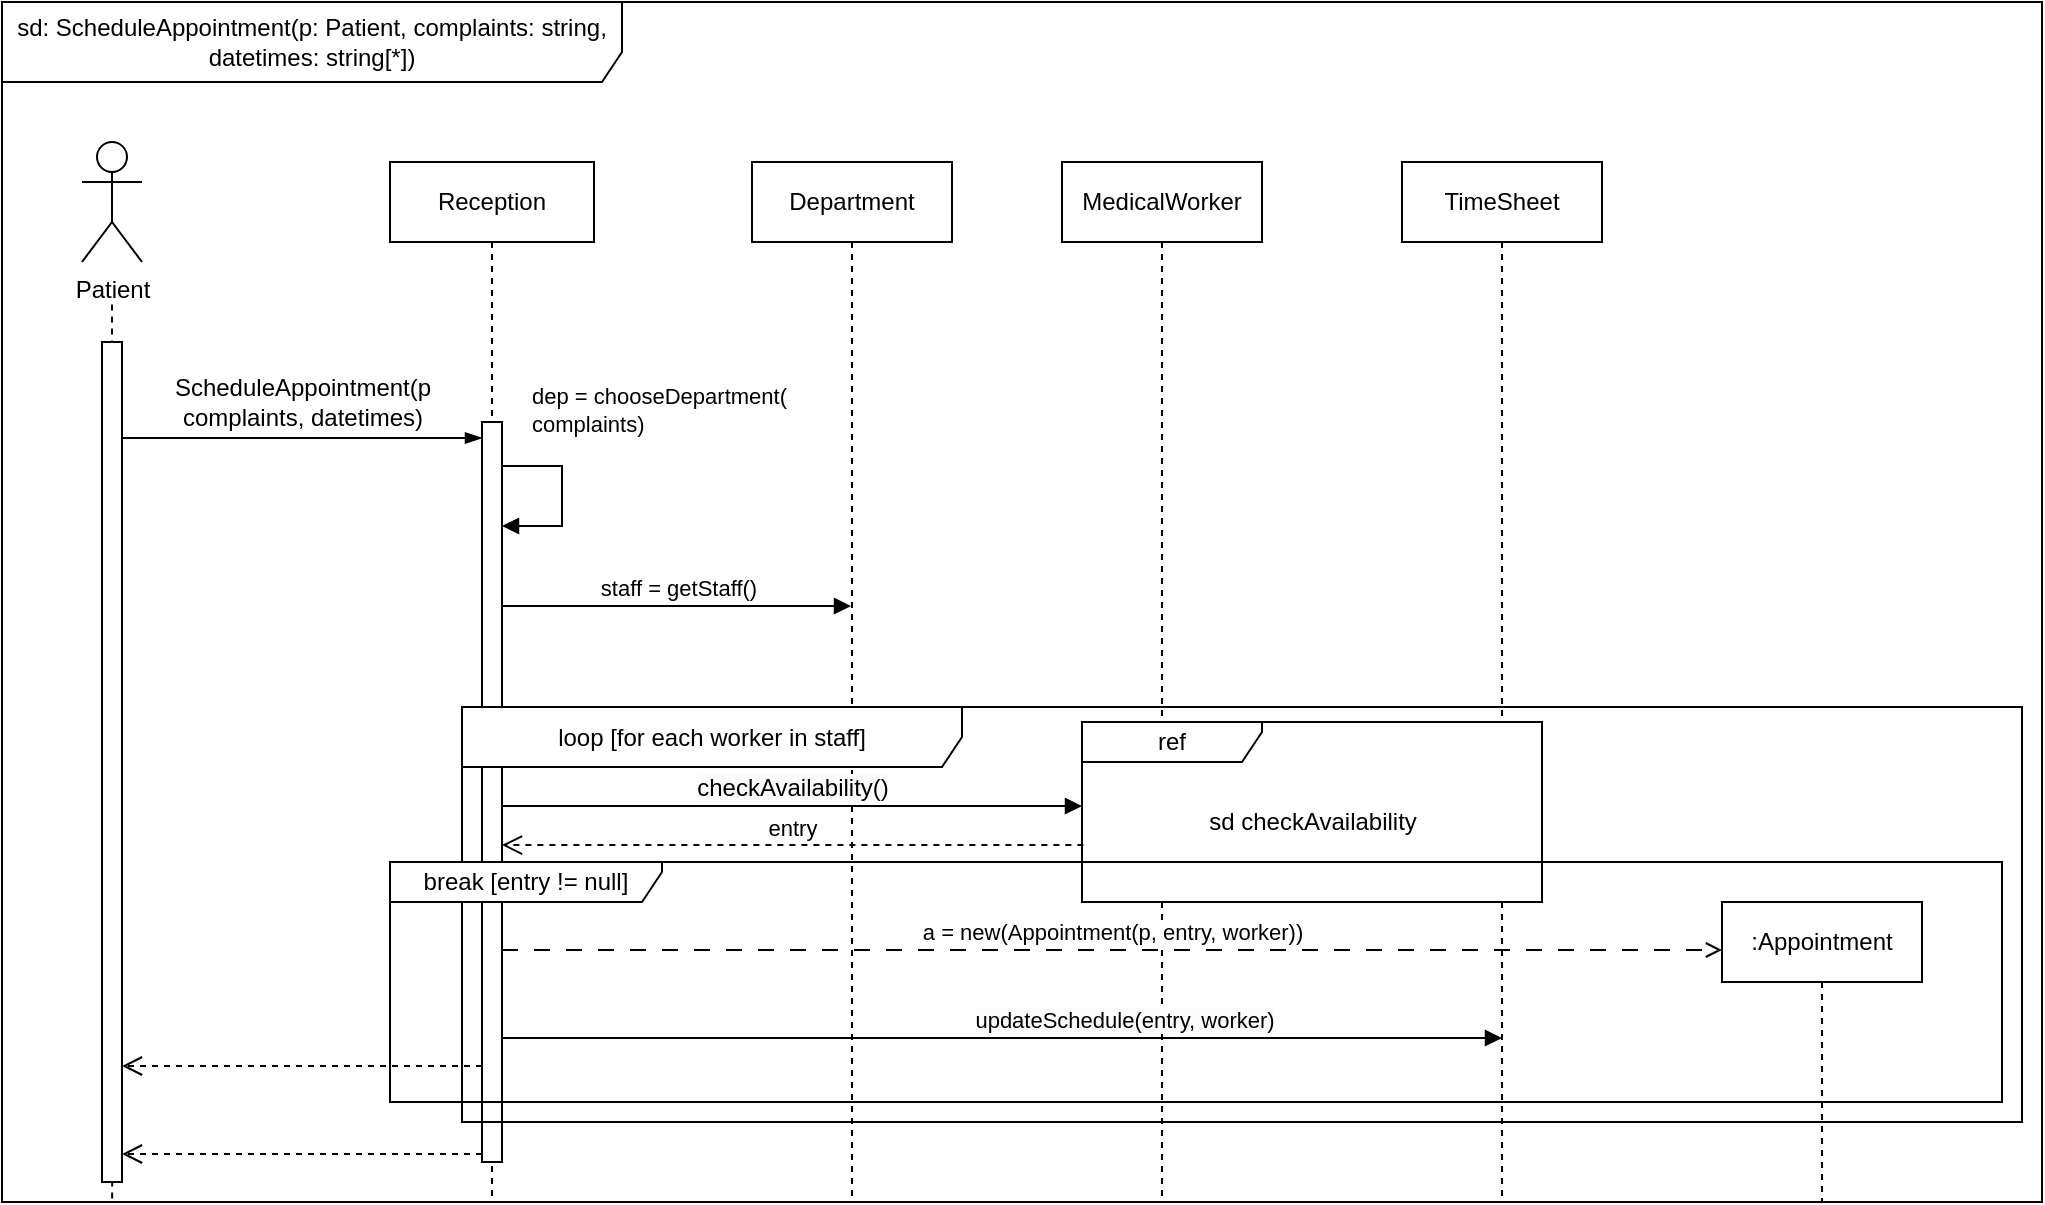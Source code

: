 <mxfile version="24.8.4" pages="3">
  <diagram name="SD1" id="IPUVujdmmtZPShG0CMn7">
    <mxGraphModel dx="1778" dy="534" grid="1" gridSize="10" guides="1" tooltips="1" connect="1" arrows="1" fold="1" page="1" pageScale="1" pageWidth="827" pageHeight="1169" math="0" shadow="0">
      <root>
        <mxCell id="0" />
        <mxCell id="1" parent="0" />
        <mxCell id="OSnAuyY-agooGBxpE260-1" value="sd: ScheduleAppointment(p: Patient, complaints: string, datetimes: string[*])" style="shape=umlFrame;whiteSpace=wrap;html=1;pointerEvents=0;width=310;height=40;swimlaneFillColor=default;" parent="1" vertex="1">
          <mxGeometry x="-510" y="80" width="1020" height="600" as="geometry" />
        </mxCell>
        <mxCell id="OSnAuyY-agooGBxpE260-57" value="" style="endArrow=none;dashed=1;html=1;rounded=0;exitX=0.054;exitY=0.997;exitDx=0;exitDy=0;exitPerimeter=0;targetPerimeterSpacing=0;sourcePerimeterSpacing=0;endSize=13;" parent="1" source="OSnAuyY-agooGBxpE260-1" edge="1">
          <mxGeometry width="50" height="50" relative="1" as="geometry">
            <mxPoint x="-460" y="450" as="sourcePoint" />
            <mxPoint x="-455" y="230" as="targetPoint" />
          </mxGeometry>
        </mxCell>
        <mxCell id="OSnAuyY-agooGBxpE260-51" value="TimeSheet" style="shape=umlLifeline;perimeter=lifelinePerimeter;whiteSpace=wrap;html=1;container=1;dropTarget=0;collapsible=0;recursiveResize=0;outlineConnect=0;portConstraint=eastwest;newEdgeStyle={&quot;curved&quot;:0,&quot;rounded&quot;:0};" parent="1" vertex="1">
          <mxGeometry x="190" y="160" width="100" height="520" as="geometry" />
        </mxCell>
        <mxCell id="OSnAuyY-agooGBxpE260-50" value="MedicalWorker" style="shape=umlLifeline;perimeter=lifelinePerimeter;whiteSpace=wrap;html=1;container=1;dropTarget=0;collapsible=0;recursiveResize=0;outlineConnect=0;portConstraint=eastwest;newEdgeStyle={&quot;curved&quot;:0,&quot;rounded&quot;:0};" parent="1" vertex="1">
          <mxGeometry x="20" y="160" width="100" height="520" as="geometry" />
        </mxCell>
        <mxCell id="OSnAuyY-agooGBxpE260-48" value="Reception" style="shape=umlLifeline;perimeter=lifelinePerimeter;whiteSpace=wrap;html=1;container=1;dropTarget=0;collapsible=0;recursiveResize=0;outlineConnect=0;portConstraint=eastwest;newEdgeStyle={&quot;curved&quot;:0,&quot;rounded&quot;:0};" parent="1" vertex="1">
          <mxGeometry x="-316" y="160" width="102" height="520" as="geometry" />
        </mxCell>
        <mxCell id="OSnAuyY-agooGBxpE260-47" value="Department" style="shape=umlLifeline;perimeter=lifelinePerimeter;whiteSpace=wrap;html=1;container=1;dropTarget=0;collapsible=0;recursiveResize=0;outlineConnect=0;portConstraint=eastwest;newEdgeStyle={&quot;curved&quot;:0,&quot;rounded&quot;:0};" parent="1" vertex="1">
          <mxGeometry x="-135" y="160" width="100" height="520" as="geometry" />
        </mxCell>
        <mxCell id="OSnAuyY-agooGBxpE260-9" value="Patient" style="shape=umlActor;verticalLabelPosition=bottom;verticalAlign=top;html=1;" parent="1" vertex="1">
          <mxGeometry x="-470" y="150" width="30" height="60" as="geometry" />
        </mxCell>
        <mxCell id="OSnAuyY-agooGBxpE260-10" value="" style="html=1;points=[[0,0,0,0,5],[0,1,0,0,-5],[1,0,0,0,5],[1,1,0,0,-5]];perimeter=orthogonalPerimeter;outlineConnect=0;targetShapes=umlLifeline;portConstraint=eastwest;newEdgeStyle={&quot;curved&quot;:0,&quot;rounded&quot;:0};" parent="1" vertex="1">
          <mxGeometry x="-460" y="250" width="10" height="420" as="geometry" />
        </mxCell>
        <mxCell id="OSnAuyY-agooGBxpE260-11" value="" style="html=1;points=[[0,0,0,0,5],[0,1,0,0,-5],[1,0,0,0,5],[1,1,0,0,-5]];perimeter=orthogonalPerimeter;outlineConnect=0;targetShapes=umlLifeline;portConstraint=eastwest;newEdgeStyle={&quot;curved&quot;:0,&quot;rounded&quot;:0};" parent="1" vertex="1">
          <mxGeometry x="-270" y="290" width="10" height="370" as="geometry" />
        </mxCell>
        <mxCell id="OSnAuyY-agooGBxpE260-17" value="" style="endArrow=blockThin;html=1;rounded=0;endFill=1;" parent="1" target="OSnAuyY-agooGBxpE260-11" edge="1">
          <mxGeometry width="50" height="50" relative="1" as="geometry">
            <mxPoint x="-450" y="298" as="sourcePoint" />
            <mxPoint x="-320" y="298" as="targetPoint" />
          </mxGeometry>
        </mxCell>
        <mxCell id="OSnAuyY-agooGBxpE260-19" value="ScheduleAppointment(p&lt;div&gt;complaints,&amp;nbsp;&lt;span style=&quot;background-color: initial;&quot;&gt;datetimes)&lt;/span&gt;&lt;/div&gt;" style="text;html=1;align=center;verticalAlign=middle;resizable=0;points=[];autosize=1;strokeColor=none;fillColor=none;" parent="1" vertex="1">
          <mxGeometry x="-435" y="260" width="150" height="40" as="geometry" />
        </mxCell>
        <mxCell id="OSnAuyY-agooGBxpE260-23" value="dep = chooseDepartment(&lt;div&gt;complaints)&lt;/div&gt;" style="html=1;align=left;spacingLeft=2;endArrow=block;rounded=0;edgeStyle=orthogonalEdgeStyle;curved=0;rounded=0;" parent="1" target="OSnAuyY-agooGBxpE260-11" edge="1">
          <mxGeometry x="-0.765" y="28" relative="1" as="geometry">
            <mxPoint x="-260" y="312" as="sourcePoint" />
            <Array as="points">
              <mxPoint x="-230" y="312" />
              <mxPoint x="-230" y="342" />
            </Array>
            <mxPoint x="-250" y="342" as="targetPoint" />
            <mxPoint as="offset" />
          </mxGeometry>
        </mxCell>
        <mxCell id="OSnAuyY-agooGBxpE260-38" value="staff = getStaff()" style="html=1;verticalAlign=bottom;endArrow=block;curved=0;rounded=0;" parent="1" target="OSnAuyY-agooGBxpE260-47" edge="1">
          <mxGeometry width="80" relative="1" as="geometry">
            <mxPoint x="-260" y="382" as="sourcePoint" />
            <mxPoint x="-90" y="382.0" as="targetPoint" />
            <mxPoint as="offset" />
          </mxGeometry>
        </mxCell>
        <mxCell id="OSnAuyY-agooGBxpE260-40" value="ref" style="shape=umlFrame;whiteSpace=wrap;html=1;pointerEvents=0;gradientColor=none;swimlaneFillColor=default;width=90;height=20;" parent="1" vertex="1">
          <mxGeometry x="30" y="440" width="230" height="90" as="geometry" />
        </mxCell>
        <mxCell id="OSnAuyY-agooGBxpE260-45" value="sd checkAvailability" style="text;html=1;align=center;verticalAlign=middle;resizable=0;points=[];autosize=1;strokeColor=none;fillColor=none;" parent="1" vertex="1">
          <mxGeometry x="80" y="475" width="130" height="30" as="geometry" />
        </mxCell>
        <mxCell id="OSnAuyY-agooGBxpE260-55" value="" style="html=1;verticalAlign=bottom;endArrow=open;dashed=1;endSize=8;curved=0;rounded=0;" parent="1" edge="1">
          <mxGeometry relative="1" as="geometry">
            <mxPoint x="-270" y="656" as="sourcePoint" />
            <mxPoint x="-450" y="656" as="targetPoint" />
            <Array as="points">
              <mxPoint x="-340" y="656" />
              <mxPoint x="-410" y="656" />
            </Array>
          </mxGeometry>
        </mxCell>
        <mxCell id="OSnAuyY-agooGBxpE260-60" value="loop [for each worker in staff]" style="shape=umlFrame;whiteSpace=wrap;html=1;pointerEvents=0;width=250;height=30;" parent="1" vertex="1">
          <mxGeometry x="-280" y="432.5" width="780" height="207.5" as="geometry" />
        </mxCell>
        <mxCell id="OSnAuyY-agooGBxpE260-64" value="&lt;span style=&quot;font-size: 12px; background-color: rgb(251, 251, 251);&quot;&gt;checkAvailability()&lt;/span&gt;" style="html=1;verticalAlign=bottom;endArrow=block;curved=0;rounded=0;" parent="1" edge="1">
          <mxGeometry width="80" relative="1" as="geometry">
            <mxPoint x="-260" y="482" as="sourcePoint" />
            <mxPoint x="30" y="482" as="targetPoint" />
          </mxGeometry>
        </mxCell>
        <mxCell id="OSnAuyY-agooGBxpE260-65" value="break [entry != null]" style="shape=umlFrame;whiteSpace=wrap;html=1;pointerEvents=0;width=136;height=20;" parent="1" vertex="1">
          <mxGeometry x="-316" y="510" width="806" height="120" as="geometry" />
        </mxCell>
        <mxCell id="xRTvOlvAQEUQsUmZZIJ9-2" value="entry" style="html=1;verticalAlign=bottom;endArrow=open;dashed=1;endSize=8;curved=0;rounded=0;exitX=0.003;exitY=0.684;exitDx=0;exitDy=0;exitPerimeter=0;" parent="1" source="OSnAuyY-agooGBxpE260-40" target="OSnAuyY-agooGBxpE260-11" edge="1">
          <mxGeometry relative="1" as="geometry">
            <mxPoint x="-60" y="503" as="sourcePoint" />
            <mxPoint x="-140" y="503" as="targetPoint" />
          </mxGeometry>
        </mxCell>
        <mxCell id="xRTvOlvAQEUQsUmZZIJ9-3" value="&lt;span style=&quot;text-align: left; text-wrap-mode: wrap; background-color: rgb(251, 251, 251);&quot;&gt;&lt;font style=&quot;font-size: 11px;&quot;&gt;updateSchedule(entry, worker)&lt;/font&gt;&lt;/span&gt;" style="html=1;verticalAlign=bottom;endArrow=block;curved=0;rounded=0;" parent="1" edge="1">
          <mxGeometry x="0.243" width="80" relative="1" as="geometry">
            <mxPoint x="-260" y="598" as="sourcePoint" />
            <mxPoint x="240" y="598" as="targetPoint" />
            <mxPoint as="offset" />
          </mxGeometry>
        </mxCell>
        <mxCell id="r-moTCt53zOHv2VmeQEz-1" value=":Appointment" style="shape=umlLifeline;perimeter=lifelinePerimeter;whiteSpace=wrap;html=1;container=1;dropTarget=0;collapsible=0;recursiveResize=0;outlineConnect=0;portConstraint=eastwest;newEdgeStyle={&quot;curved&quot;:0,&quot;rounded&quot;:0};" parent="1" vertex="1">
          <mxGeometry x="350" y="530" width="100" height="150" as="geometry" />
        </mxCell>
        <mxCell id="r-moTCt53zOHv2VmeQEz-3" value="a = new(Appointment(p, entry, worker))" style="html=1;verticalAlign=bottom;endArrow=open;curved=0;rounded=0;dashed=1;dashPattern=8 8;endFill=0;" parent="1" edge="1">
          <mxGeometry width="80" relative="1" as="geometry">
            <mxPoint x="-260" y="554" as="sourcePoint" />
            <mxPoint x="350" y="554" as="targetPoint" />
          </mxGeometry>
        </mxCell>
        <mxCell id="CL59h2QGDGWW5DxbEKZV-1" value="" style="html=1;verticalAlign=bottom;endArrow=open;dashed=1;endSize=8;curved=0;rounded=0;" parent="1" edge="1">
          <mxGeometry relative="1" as="geometry">
            <mxPoint x="-270" y="612" as="sourcePoint" />
            <mxPoint x="-450" y="612" as="targetPoint" />
            <mxPoint as="offset" />
          </mxGeometry>
        </mxCell>
      </root>
    </mxGraphModel>
  </diagram>
  <diagram id="a7ns2n16CXBNmLfBDM0L" name="SD2">
    <mxGraphModel dx="2442" dy="443" grid="1" gridSize="10" guides="1" tooltips="1" connect="1" arrows="1" fold="1" page="1" pageScale="1" pageWidth="827" pageHeight="1169" math="0" shadow="0">
      <root>
        <mxCell id="0" />
        <mxCell id="1" parent="0" />
        <mxCell id="6RctxTQbn7jA8UyajEi0-1" value="&lt;span style=&quot;text-wrap-mode: nowrap;&quot;&gt;sd checkAvailability(w: MedicalWorker)&lt;/span&gt;" style="shape=umlFrame;whiteSpace=wrap;html=1;pointerEvents=0;gradientColor=none;swimlaneFillColor=default;width=238;height=30;" parent="1" vertex="1">
          <mxGeometry x="-1538.35" y="40" width="550" height="390" as="geometry" />
        </mxCell>
        <mxCell id="6RctxTQbn7jA8UyajEi0-2" value=":MedicalWorker" style="shape=umlLifeline;perimeter=lifelinePerimeter;whiteSpace=wrap;html=1;container=1;dropTarget=0;collapsible=0;recursiveResize=0;outlineConnect=0;portConstraint=eastwest;newEdgeStyle={&quot;curved&quot;:0,&quot;rounded&quot;:0};" parent="1" vertex="1">
          <mxGeometry x="-1388.35" y="90" width="100" height="340" as="geometry" />
        </mxCell>
        <mxCell id="E8eBlwKSeClwFS0IbUn1-1" value="" style="html=1;points=[[0,0,0,0,5],[0,1,0,0,-5],[1,0,0,0,5],[1,1,0,0,-5]];perimeter=orthogonalPerimeter;outlineConnect=0;targetShapes=umlLifeline;portConstraint=eastwest;newEdgeStyle={&quot;curved&quot;:0,&quot;rounded&quot;:0};" parent="6RctxTQbn7jA8UyajEi0-2" vertex="1">
          <mxGeometry x="45" y="50" width="10" height="280" as="geometry" />
        </mxCell>
        <mxCell id="hULWhXPQY1vZLs8APKxD-5" value="compute" style="html=1;align=left;spacingLeft=2;endArrow=block;rounded=0;edgeStyle=orthogonalEdgeStyle;curved=0;rounded=0;" parent="6RctxTQbn7jA8UyajEi0-2" target="E8eBlwKSeClwFS0IbUn1-1" edge="1">
          <mxGeometry relative="1" as="geometry">
            <mxPoint x="55" y="220" as="sourcePoint" />
            <Array as="points">
              <mxPoint x="85" y="220" />
              <mxPoint x="85" y="250" />
            </Array>
            <mxPoint x="60.35" y="250" as="targetPoint" />
          </mxGeometry>
        </mxCell>
        <mxCell id="6RctxTQbn7jA8UyajEi0-3" value=":TimeSheet" style="shape=umlLifeline;perimeter=lifelinePerimeter;whiteSpace=wrap;html=1;container=1;dropTarget=0;collapsible=0;recursiveResize=0;outlineConnect=0;portConstraint=eastwest;newEdgeStyle={&quot;curved&quot;:0,&quot;rounded&quot;:0};" parent="1" vertex="1">
          <mxGeometry x="-1098.35" y="90" width="100" height="340" as="geometry" />
        </mxCell>
        <mxCell id="WRwWexdqhhIisoKOPa96-3" value="" style="html=1;points=[[0,0,0,0,5],[0,1,0,0,-5],[1,0,0,0,5],[1,1,0,0,-5]];perimeter=orthogonalPerimeter;outlineConnect=0;targetShapes=umlLifeline;portConstraint=eastwest;newEdgeStyle={&quot;curved&quot;:0,&quot;rounded&quot;:0};" parent="6RctxTQbn7jA8UyajEi0-3" vertex="1">
          <mxGeometry x="45" y="70" width="10" height="50" as="geometry" />
        </mxCell>
        <mxCell id="E8eBlwKSeClwFS0IbUn1-3" value="" style="html=1;verticalAlign=bottom;endArrow=block;curved=0;rounded=0;" parent="1" target="E8eBlwKSeClwFS0IbUn1-1" edge="1">
          <mxGeometry width="80" relative="1" as="geometry">
            <mxPoint x="-1538.35" y="160" as="sourcePoint" />
            <mxPoint x="-1458.35" y="160" as="targetPoint" />
          </mxGeometry>
        </mxCell>
        <mxCell id="WRwWexdqhhIisoKOPa96-4" value="getSchedule(worker)" style="html=1;verticalAlign=bottom;endArrow=block;curved=0;rounded=0;" parent="1" edge="1">
          <mxGeometry width="80" relative="1" as="geometry">
            <mxPoint x="-1333.35" y="170" as="sourcePoint" />
            <mxPoint x="-1053.35" y="170" as="targetPoint" />
          </mxGeometry>
        </mxCell>
        <mxCell id="WRwWexdqhhIisoKOPa96-5" value="timesheets" style="html=1;verticalAlign=bottom;endArrow=open;dashed=1;endSize=8;curved=0;rounded=0;exitX=0;exitY=1;exitDx=0;exitDy=-5;exitPerimeter=0;" parent="1" source="WRwWexdqhhIisoKOPa96-3" target="E8eBlwKSeClwFS0IbUn1-1" edge="1">
          <mxGeometry relative="1" as="geometry">
            <mxPoint x="-1188.35" y="300" as="sourcePoint" />
            <mxPoint x="-1268.35" y="300" as="targetPoint" />
          </mxGeometry>
        </mxCell>
        <mxCell id="WRwWexdqhhIisoKOPa96-6" value="loop [for each ts in timesheets]" style="shape=umlFrame;whiteSpace=wrap;html=1;pointerEvents=0;width=146;height=30;" parent="1" vertex="1">
          <mxGeometry x="-1354.35" y="230" width="236" height="150" as="geometry" />
        </mxCell>
        <mxCell id="WRwWexdqhhIisoKOPa96-7" value="break [ts in datetimes]" style="shape=umlFrame;whiteSpace=wrap;html=1;pointerEvents=0;width=140;height=30;" parent="1" vertex="1">
          <mxGeometry x="-1388.35" y="275" width="220" height="85" as="geometry" />
        </mxCell>
        <mxCell id="WRwWexdqhhIisoKOPa96-8" value="entry" style="html=1;verticalAlign=bottom;endArrow=open;dashed=1;endSize=8;curved=0;rounded=0;entryX=0.001;entryY=0.766;entryDx=0;entryDy=0;entryPerimeter=0;" parent="1" edge="1">
          <mxGeometry relative="1" as="geometry">
            <mxPoint x="-1343.35" y="347.74" as="sourcePoint" />
            <mxPoint x="-1537.8" y="347.74" as="targetPoint" />
          </mxGeometry>
        </mxCell>
        <mxCell id="WRwWexdqhhIisoKOPa96-9" value="" style="html=1;verticalAlign=bottom;endArrow=open;dashed=1;endSize=8;curved=0;rounded=0;exitX=0;exitY=1;exitDx=0;exitDy=-5;exitPerimeter=0;entryX=-0.003;entryY=0.963;entryDx=0;entryDy=0;entryPerimeter=0;" parent="1" source="E8eBlwKSeClwFS0IbUn1-1" target="6RctxTQbn7jA8UyajEi0-1" edge="1">
          <mxGeometry relative="1" as="geometry">
            <mxPoint x="-1188.35" y="230" as="sourcePoint" />
            <mxPoint x="-1268.35" y="230" as="targetPoint" />
          </mxGeometry>
        </mxCell>
      </root>
    </mxGraphModel>
  </diagram>
  <diagram id="8V-jSC9RnYeYwfoJHyFh" name="SD3">
    <mxGraphModel dx="951" dy="534" grid="1" gridSize="10" guides="1" tooltips="1" connect="1" arrows="1" fold="1" page="1" pageScale="1" pageWidth="827" pageHeight="1169" math="0" shadow="0">
      <root>
        <mxCell id="0" />
        <mxCell id="1" parent="0" />
        <mxCell id="_Vtow9UBV0C9BSCzTUur-4" value=":Doctor" style="shape=umlLifeline;perimeter=lifelinePerimeter;whiteSpace=wrap;html=1;container=1;dropTarget=0;collapsible=0;recursiveResize=0;outlineConnect=0;portConstraint=eastwest;newEdgeStyle={&quot;curved&quot;:0,&quot;rounded&quot;:0};" parent="1" vertex="1">
          <mxGeometry x="419" y="90" width="100" height="610" as="geometry" />
        </mxCell>
        <mxCell id="6pYHSUjwthRizevOBF00-12" value="" style="endArrow=none;dashed=1;html=1;rounded=0;exitX=0.073;exitY=0.999;exitDx=0;exitDy=0;exitPerimeter=0;" parent="1" source="BXQw4HetUYAuLP_DdRt9-1" edge="1">
          <mxGeometry width="50" height="50" relative="1" as="geometry">
            <mxPoint x="160" y="360" as="sourcePoint" />
            <mxPoint x="125" y="160" as="targetPoint" />
          </mxGeometry>
        </mxCell>
        <mxCell id="BXQw4HetUYAuLP_DdRt9-1" value="cameAppoitment(a: Appointment)" style="shape=umlFrame;whiteSpace=wrap;html=1;pointerEvents=0;width=240;height=40;" parent="1" vertex="1">
          <mxGeometry x="60" y="30" width="890" height="670" as="geometry" />
        </mxCell>
        <mxCell id="BXQw4HetUYAuLP_DdRt9-2" value="Patient" style="shape=umlActor;verticalLabelPosition=bottom;verticalAlign=top;html=1;" parent="1" vertex="1">
          <mxGeometry x="110" y="80" width="30" height="60" as="geometry" />
        </mxCell>
        <mxCell id="BXQw4HetUYAuLP_DdRt9-4" value="a :Appointment" style="shape=umlLifeline;perimeter=lifelinePerimeter;whiteSpace=wrap;html=1;container=1;dropTarget=0;collapsible=0;recursiveResize=0;outlineConnect=0;portConstraint=eastwest;newEdgeStyle={&quot;curved&quot;:0,&quot;rounded&quot;:0};" parent="1" vertex="1">
          <mxGeometry x="250" y="90" width="100" height="610" as="geometry" />
        </mxCell>
        <mxCell id="BXQw4HetUYAuLP_DdRt9-5" value=":MedicalCard" style="shape=umlLifeline;perimeter=lifelinePerimeter;whiteSpace=wrap;html=1;container=1;dropTarget=0;collapsible=0;recursiveResize=0;outlineConnect=0;portConstraint=eastwest;newEdgeStyle={&quot;curved&quot;:0,&quot;rounded&quot;:0};" parent="1" vertex="1">
          <mxGeometry x="600" y="90" width="100" height="610" as="geometry" />
        </mxCell>
        <mxCell id="BXQw4HetUYAuLP_DdRt9-24" value="" style="html=1;points=[[0,0,0,0,5],[0,1,0,0,-5],[1,0,0,0,5],[1,1,0,0,-5]];perimeter=orthogonalPerimeter;outlineConnect=0;targetShapes=umlLifeline;portConstraint=eastwest;newEdgeStyle={&quot;curved&quot;:0,&quot;rounded&quot;:0};" parent="BXQw4HetUYAuLP_DdRt9-5" vertex="1">
          <mxGeometry x="45" y="250" width="10" height="300" as="geometry" />
        </mxCell>
        <mxCell id="BXQw4HetUYAuLP_DdRt9-6" value=":Diagnosis" style="shape=umlLifeline;perimeter=lifelinePerimeter;whiteSpace=wrap;html=1;container=1;dropTarget=0;collapsible=0;recursiveResize=0;outlineConnect=0;portConstraint=eastwest;newEdgeStyle={&quot;curved&quot;:0,&quot;rounded&quot;:0};" parent="1" vertex="1">
          <mxGeometry x="820" y="90" width="100" height="610" as="geometry" />
        </mxCell>
        <mxCell id="6pYHSUjwthRizevOBF00-9" value="" style="html=1;points=[[0,0,0,0,5],[0,1,0,0,-5],[1,0,0,0,5],[1,1,0,0,-5]];perimeter=orthogonalPerimeter;outlineConnect=0;targetShapes=umlLifeline;portConstraint=eastwest;newEdgeStyle={&quot;curved&quot;:0,&quot;rounded&quot;:0};" parent="BXQw4HetUYAuLP_DdRt9-6" vertex="1">
          <mxGeometry x="45" y="470" width="10" height="40" as="geometry" />
        </mxCell>
        <mxCell id="BXQw4HetUYAuLP_DdRt9-7" value="" style="html=1;points=[[0,0,0,0,5],[0,1,0,0,-5],[1,0,0,0,5],[1,1,0,0,-5]];perimeter=orthogonalPerimeter;outlineConnect=0;targetShapes=umlLifeline;portConstraint=eastwest;newEdgeStyle={&quot;curved&quot;:0,&quot;rounded&quot;:0};" parent="1" vertex="1">
          <mxGeometry x="120" y="170" width="10" height="500" as="geometry" />
        </mxCell>
        <mxCell id="BXQw4HetUYAuLP_DdRt9-10" value="" style="html=1;points=[[0,0,0,0,5],[0,1,0,0,-5],[1,0,0,0,5],[1,1,0,0,-5]];perimeter=orthogonalPerimeter;outlineConnect=0;targetShapes=umlLifeline;portConstraint=eastwest;newEdgeStyle={&quot;curved&quot;:0,&quot;rounded&quot;:0};" parent="1" vertex="1">
          <mxGeometry x="464" y="260" width="10" height="390" as="geometry" />
        </mxCell>
        <mxCell id="BXQw4HetUYAuLP_DdRt9-25" value="getPatientDiagnosis()" style="html=1;verticalAlign=bottom;endArrow=block;curved=0;rounded=0;" parent="1" edge="1">
          <mxGeometry width="80" relative="1" as="geometry">
            <mxPoint x="474" y="373.5" as="sourcePoint" />
            <mxPoint x="645" y="373.5" as="targetPoint" />
          </mxGeometry>
        </mxCell>
        <mxCell id="BXQw4HetUYAuLP_DdRt9-26" value="diagnosis = Diagnosis[*]" style="html=1;verticalAlign=bottom;endArrow=open;dashed=1;endSize=8;curved=0;rounded=0;exitX=0;exitY=1;exitDx=0;exitDy=-5;exitPerimeter=0;" parent="1" edge="1">
          <mxGeometry x="0.0" relative="1" as="geometry">
            <mxPoint x="645" y="421" as="sourcePoint" />
            <mxPoint x="474" y="421" as="targetPoint" />
            <mxPoint as="offset" />
          </mxGeometry>
        </mxCell>
        <mxCell id="6pYHSUjwthRizevOBF00-2" value="new_treatment&lt;br&gt;&lt;div&gt;= patientCheckup(&lt;div&gt;patient,&amp;nbsp;&lt;span style=&quot;text-align: center;&quot;&gt;diagnosis&lt;/span&gt;,&lt;/div&gt;&lt;div&gt;cm_res)&lt;/div&gt;&lt;/div&gt;" style="html=1;align=left;spacingLeft=2;endArrow=block;rounded=0;edgeStyle=orthogonalEdgeStyle;curved=0;rounded=0;" parent="1" edge="1">
          <mxGeometry x="0.155" y="6" relative="1" as="geometry">
            <mxPoint x="474" y="438" as="sourcePoint" />
            <Array as="points">
              <mxPoint x="504" y="438" />
              <mxPoint x="504" y="468" />
            </Array>
            <mxPoint x="474" y="468" as="targetPoint" />
            <mxPoint as="offset" />
          </mxGeometry>
        </mxCell>
        <mxCell id="6pYHSUjwthRizevOBF00-4" value="opt&amp;nbsp;&lt;span style=&quot;text-wrap-mode: nowrap;&quot;&gt;[new_treatment != null]&lt;/span&gt;" style="shape=umlFrame;whiteSpace=wrap;html=1;pointerEvents=0;width=176;height=30;" parent="1" vertex="1">
          <mxGeometry x="454" y="510" width="431" height="100" as="geometry" />
        </mxCell>
        <mxCell id="6pYHSUjwthRizevOBF00-5" value="updateDiagnosis(&lt;div&gt;diagnosis: Diagnosis)&lt;/div&gt;" style="html=1;verticalAlign=bottom;endArrow=block;curved=0;rounded=0;" parent="1" edge="1">
          <mxGeometry width="80" relative="1" as="geometry">
            <mxPoint x="474" y="573" as="sourcePoint" />
            <mxPoint x="645" y="573" as="targetPoint" />
          </mxGeometry>
        </mxCell>
        <mxCell id="6pYHSUjwthRizevOBF00-8" value="diagnosis.UpdateTreatment(&lt;div&gt;treatment: string)&lt;/div&gt;" style="html=1;verticalAlign=bottom;endArrow=block;curved=0;rounded=0;" parent="1" edge="1">
          <mxGeometry width="80" relative="1" as="geometry">
            <mxPoint x="655" y="591.5" as="sourcePoint" />
            <mxPoint x="865.0" y="591.5" as="targetPoint" />
          </mxGeometry>
        </mxCell>
        <mxCell id="6pYHSUjwthRizevOBF00-11" value="" style="html=1;verticalAlign=bottom;endArrow=open;dashed=1;endSize=8;curved=0;rounded=0;" parent="1" edge="1">
          <mxGeometry relative="1" as="geometry">
            <mxPoint x="464" y="643.5" as="sourcePoint" />
            <mxPoint x="135" y="643.5" as="targetPoint" />
          </mxGeometry>
        </mxCell>
        <mxCell id="qJcW2Ex0Gpp9v0WJSqWM-2" value="complaints =&amp;nbsp;&lt;div&gt;getComplaints()&lt;/div&gt;" style="html=1;align=left;spacingLeft=2;endArrow=block;rounded=0;edgeStyle=orthogonalEdgeStyle;curved=0;rounded=0;" parent="1" source="BXQw4HetUYAuLP_DdRt9-7" target="BXQw4HetUYAuLP_DdRt9-7" edge="1">
          <mxGeometry x="-0.167" y="10" relative="1" as="geometry">
            <mxPoint x="135" y="230" as="sourcePoint" />
            <Array as="points">
              <mxPoint x="170" y="190" />
              <mxPoint x="170" y="230" />
            </Array>
            <mxPoint x="135" y="230" as="targetPoint" />
            <mxPoint as="offset" />
          </mxGeometry>
        </mxCell>
        <mxCell id="qJcW2Ex0Gpp9v0WJSqWM-5" value="" style="html=1;verticalAlign=bottom;endArrow=block;curved=0;rounded=0;" parent="1" edge="1">
          <mxGeometry width="80" relative="1" as="geometry">
            <mxPoint x="130" y="283" as="sourcePoint" />
            <mxPoint x="464" y="283" as="targetPoint" />
          </mxGeometry>
        </mxCell>
        <mxCell id="qJcW2Ex0Gpp9v0WJSqWM-6" value="mc = a.MedicalCard" style="html=1;verticalAlign=bottom;endArrow=block;curved=0;rounded=0;" parent="1" edge="1">
          <mxGeometry width="80" relative="1" as="geometry">
            <mxPoint x="464" y="346" as="sourcePoint" />
            <mxPoint x="299.5" y="346" as="targetPoint" />
          </mxGeometry>
        </mxCell>
        <mxCell id="_6d4G-XX9__8_DAr_CKI-1" value="doc=a.staff" style="html=1;verticalAlign=bottom;endArrow=block;curved=0;rounded=0;" parent="1" edge="1">
          <mxGeometry width="80" relative="1" as="geometry">
            <mxPoint x="130" y="253.0" as="sourcePoint" />
            <mxPoint x="299.5" y="253.0" as="targetPoint" />
          </mxGeometry>
        </mxCell>
        <mxCell id="IRh33gbW-PWielV_H4g9-2" value="cm_res = complaintsAnalysis(&lt;div style=&quot;background-color: rgb(251, 251, 251);&quot;&gt;complains: string[*])&lt;/div&gt;" style="html=1;align=left;spacingLeft=2;endArrow=block;rounded=0;edgeStyle=orthogonalEdgeStyle;curved=0;rounded=0;" parent="1" target="BXQw4HetUYAuLP_DdRt9-10" edge="1">
          <mxGeometry x="-1" y="16" relative="1" as="geometry">
            <mxPoint x="474" y="280" as="sourcePoint" />
            <Array as="points">
              <mxPoint x="474" y="300" />
              <mxPoint x="504" y="300" />
              <mxPoint x="504" y="320" />
            </Array>
            <mxPoint x="479" y="310" as="targetPoint" />
            <mxPoint as="offset" />
          </mxGeometry>
        </mxCell>
        <mxCell id="5PBPHiEYWOr9DqF2qMA6-1" value="schedulePatient(p: patient,&amp;nbsp;&lt;div&gt;complaints: string[*],&lt;/div&gt;&lt;div&gt;a: Appointment)&lt;/div&gt;" style="text;html=1;align=center;verticalAlign=middle;resizable=0;points=[];autosize=1;strokeColor=none;fillColor=none;" vertex="1" parent="1">
          <mxGeometry x="294" y="220" width="170" height="60" as="geometry" />
        </mxCell>
      </root>
    </mxGraphModel>
  </diagram>
</mxfile>
